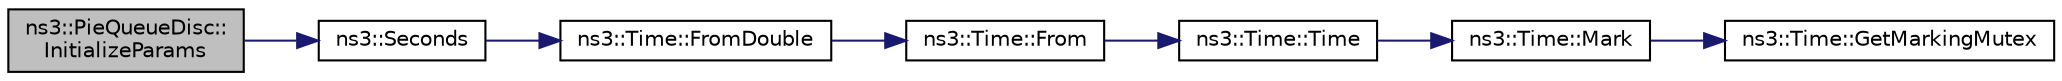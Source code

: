 digraph "ns3::PieQueueDisc::InitializeParams"
{
 // LATEX_PDF_SIZE
  edge [fontname="Helvetica",fontsize="10",labelfontname="Helvetica",labelfontsize="10"];
  node [fontname="Helvetica",fontsize="10",shape=record];
  rankdir="LR";
  Node1 [label="ns3::PieQueueDisc::\lInitializeParams",height=0.2,width=0.4,color="black", fillcolor="grey75", style="filled", fontcolor="black",tooltip="Initialize the queue parameters."];
  Node1 -> Node2 [color="midnightblue",fontsize="10",style="solid",fontname="Helvetica"];
  Node2 [label="ns3::Seconds",height=0.2,width=0.4,color="black", fillcolor="white", style="filled",URL="$group__timecivil.html#ga33c34b816f8ff6628e33d5c8e9713b9e",tooltip="Construct a Time in the indicated unit."];
  Node2 -> Node3 [color="midnightblue",fontsize="10",style="solid",fontname="Helvetica"];
  Node3 [label="ns3::Time::FromDouble",height=0.2,width=0.4,color="black", fillcolor="white", style="filled",URL="$classns3_1_1_time.html#a60e845f4a74e62495b86356afe604cb4",tooltip="Create a Time equal to value in unit unit."];
  Node3 -> Node4 [color="midnightblue",fontsize="10",style="solid",fontname="Helvetica"];
  Node4 [label="ns3::Time::From",height=0.2,width=0.4,color="black", fillcolor="white", style="filled",URL="$classns3_1_1_time.html#a34e4acc13d0e08cc8cb9cd3b838b9baf",tooltip="Create a Time in the current unit."];
  Node4 -> Node5 [color="midnightblue",fontsize="10",style="solid",fontname="Helvetica"];
  Node5 [label="ns3::Time::Time",height=0.2,width=0.4,color="black", fillcolor="white", style="filled",URL="$classns3_1_1_time.html#a8a39dc1b8cbbd7fe6d940e492d1b925e",tooltip="Default constructor, with value 0."];
  Node5 -> Node6 [color="midnightblue",fontsize="10",style="solid",fontname="Helvetica"];
  Node6 [label="ns3::Time::Mark",height=0.2,width=0.4,color="black", fillcolor="white", style="filled",URL="$classns3_1_1_time.html#aa7eef2a1119c1c4855d99f1e83d44c54",tooltip="Record a Time instance with the MarkedTimes."];
  Node6 -> Node7 [color="midnightblue",fontsize="10",style="solid",fontname="Helvetica"];
  Node7 [label="ns3::Time::GetMarkingMutex",height=0.2,width=0.4,color="black", fillcolor="white", style="filled",URL="$classns3_1_1_time.html#addd8e672203391b3ae98ee475ce05272",tooltip=" "];
}
